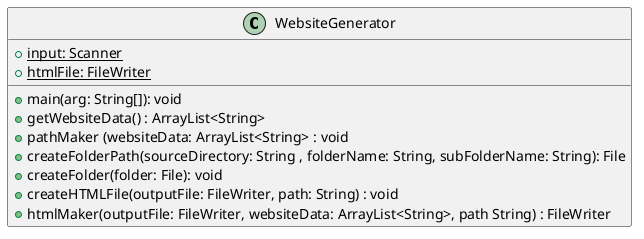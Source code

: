 @startuml

class WebsiteGenerator {

 +{static}input: Scanner
 +{static}htmlFile: FileWriter

 +main(arg: String[]): void
 +getWebsiteData() : ArrayList<String>
 +pathMaker (websiteData: ArrayList<String> : void
 +createFolderPath(sourceDirectory: String , folderName: String, subFolderName: String): File
 +createFolder(folder: File): void
 +createHTMLFile(outputFile: FileWriter, path: String) : void
 +htmlMaker(outputFile: FileWriter, websiteData: ArrayList<String>, path String) : FileWriter

}

@enduml
